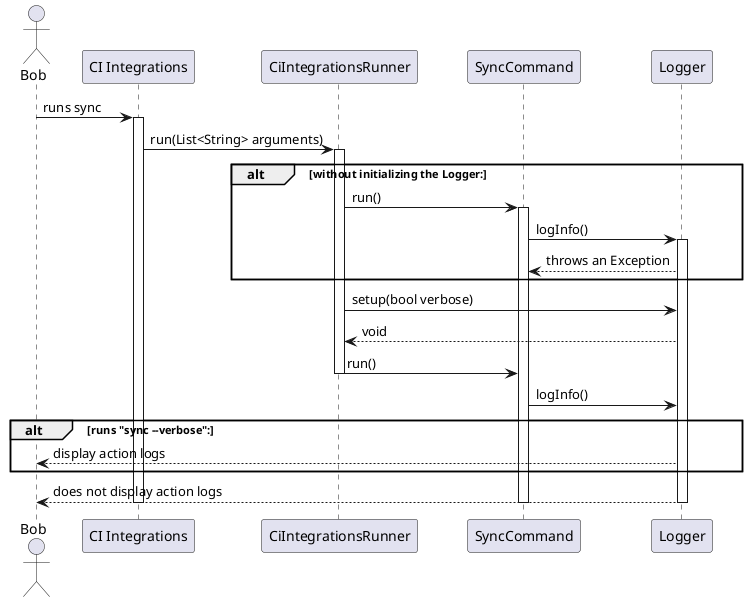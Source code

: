 @startuml ci_integrations_verbose_mode_diagram

skinparam ParticipantPadding 20
skinparam BoxPadding 10

actor Bob

participant "CI Integrations"
participant CiIntegrationsRunner
participant SyncCommand
participant Logger

Bob -> "CI Integrations" : runs sync
activate "CI Integrations"

"CI Integrations" -> CiIntegrationsRunner: run(List<String> arguments)
activate CiIntegrationsRunner

alt without initializing the Logger:
    CiIntegrationsRunner -> SyncCommand: run()
    activate SyncCommand

    SyncCommand -> Logger: logInfo()
    activate Logger

    Logger --> SyncCommand: throws an Exception
end

CiIntegrationsRunner -> Logger: setup(bool verbose)

Logger --> CiIntegrationsRunner: void

CiIntegrationsRunner -> SyncCommand: run()
deactivate CiIntegrationsRunner

SyncCommand -> Logger: logInfo()

alt runs "sync --verbose":
    Logger --> Bob: display action logs
end

Logger --> Bob: does not display action logs

deactivate "CI Integrations"
deactivate SyncCommand
deactivate Logger

@enduml
